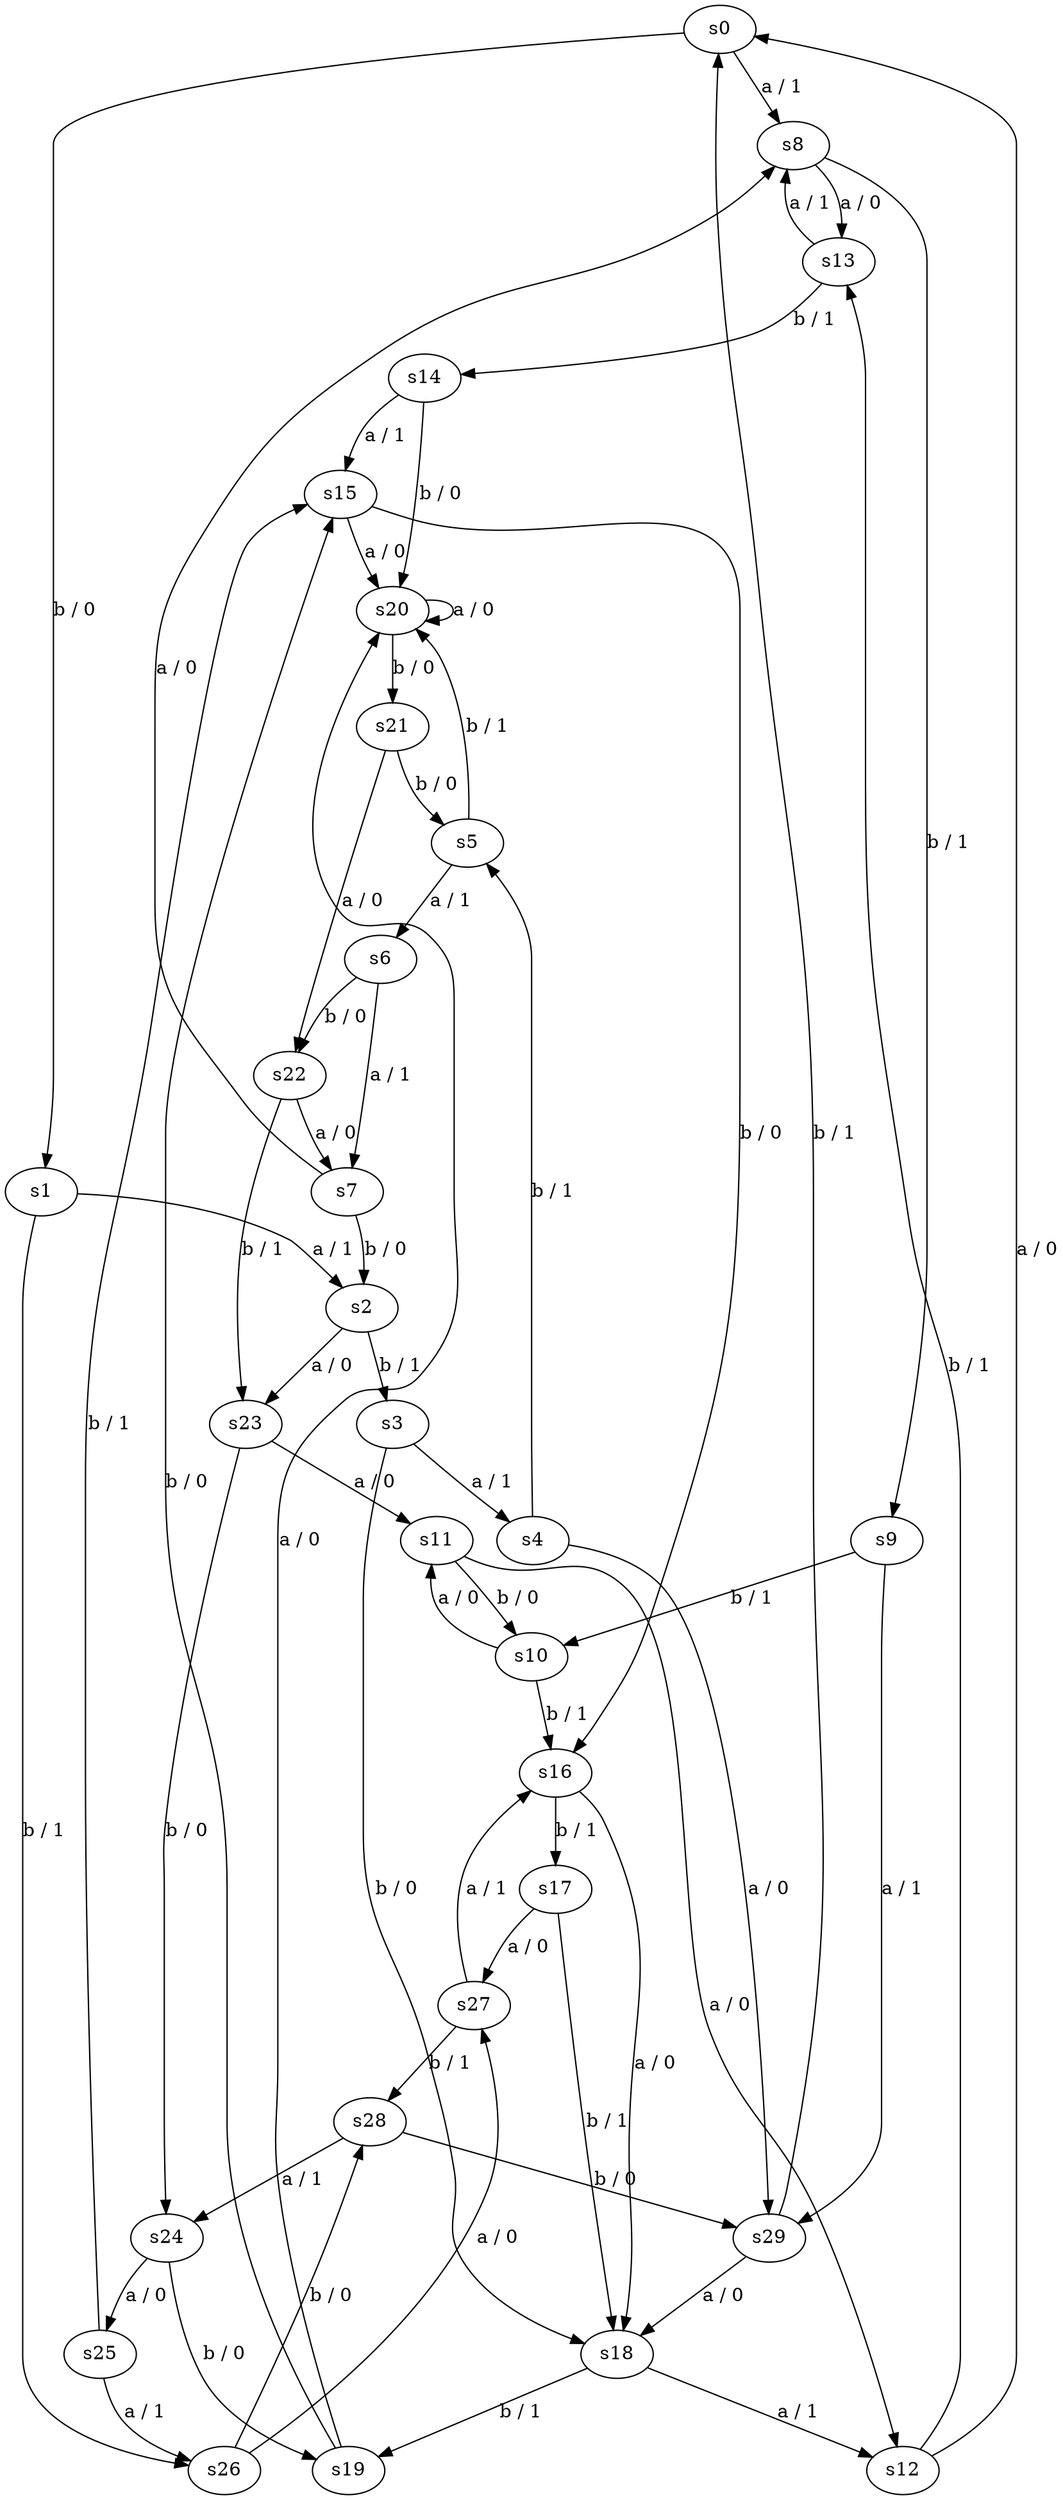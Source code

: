 digraph distinguishable {
	s0 -> s8 [label="a / 1"];
	s1 -> s2 [label="a / 1"];
	s2 -> s23 [label="a / 0"];
	s3 -> s4 [label="a / 1"];
	s4 -> s29 [label="a / 0"];
	s5 -> s6 [label="a / 1"];
	s6 -> s7 [label="a / 1"];
	s7 -> s8 [label="a / 0"];
	s8 -> s13 [label="a / 0"];
	s9 -> s29 [label="a / 1"];
	s10 -> s11 [label="a / 0"];
	s11 -> s12 [label="a / 0"];
	s12 -> s0 [label="a / 0"];
	s13 -> s8 [label="a / 1"];
	s14 -> s15 [label="a / 1"];
	s15 -> s20 [label="a / 0"];
	s16 -> s18 [label="a / 0"];
	s17 -> s27 [label="a / 0"];
	s18 -> s12 [label="a / 1"];
	s19 -> s20 [label="a / 0"];
	s20 -> s20 [label="a / 0"];
	s21 -> s22 [label="a / 0"];
	s22 -> s7 [label="a / 0"];
	s23 -> s11 [label="a / 0"];
	s24 -> s25 [label="a / 0"];
	s25 -> s26 [label="a / 1"];
	s26 -> s27 [label="a / 0"];
	s27 -> s16 [label="a / 1"];
	s28 -> s24 [label="a / 1"];
	s29 -> s18 [label="a / 0"];

	s0 -> s1 [label="b / 0"];
	s1 -> s26 [label="b / 1"];
	s2 -> s3 [label="b / 1"];
	s3 -> s18 [label="b / 0"];
	s4 -> s5 [label="b / 1"];
	s5 -> s20 [label="b / 1"];
	s6 -> s22 [label="b / 0"];
	s7 -> s2 [label="b / 0"];
	s8 -> s9 [label="b / 1"];
	s9 -> s10 [label="b / 1"];
	s10 -> s16 [label="b / 1"];
	s11 -> s10 [label="b / 0"];
	s12 -> s13 [label="b / 1"];
	s13 -> s14 [label="b / 1"];
	s14 -> s20 [label="b / 0"];
	s15 -> s16 [label="b / 0"];
	s16 -> s17 [label="b / 1"];
	s17 -> s18 [label="b / 1"];
	s18 -> s19 [label="b / 1"];
	s19 -> s15 [label="b / 0"];
	s20 -> s21 [label="b / 0"];
	s21 -> s5 [label="b / 0"];
	s22 -> s23 [label="b / 1"];
	s23 -> s24 [label="b / 0"];
	s24 -> s19 [label="b / 0"];
	s25 -> s15 [label="b / 1"];
	s26 -> s28 [label="b / 0"];
	s27 -> s28 [label="b / 1"];
	s28 -> s29 [label="b / 0"];
	s29 -> s0 [label="b / 1"];
}